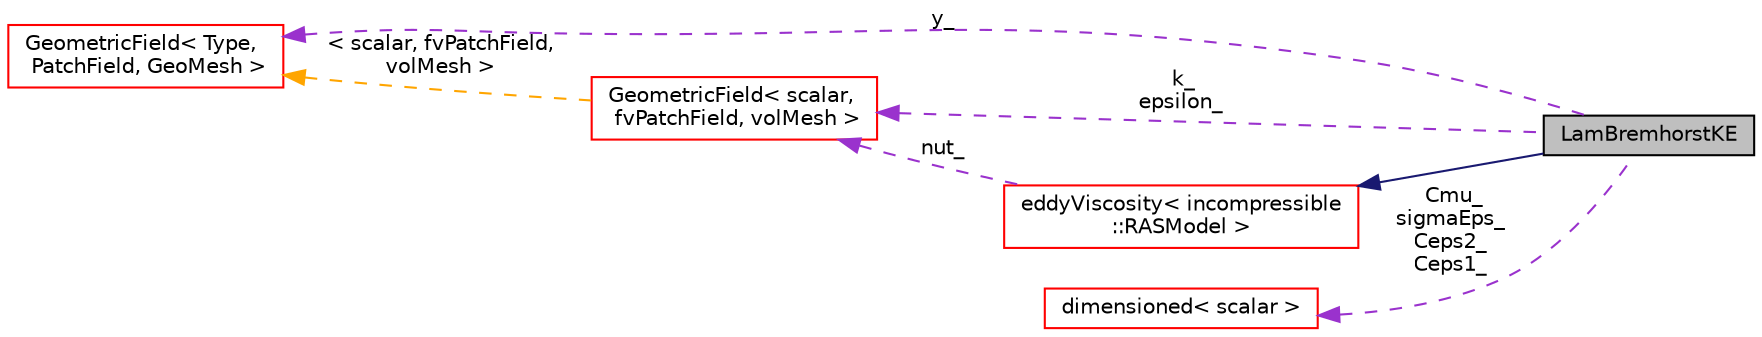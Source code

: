 digraph "LamBremhorstKE"
{
  bgcolor="transparent";
  edge [fontname="Helvetica",fontsize="10",labelfontname="Helvetica",labelfontsize="10"];
  node [fontname="Helvetica",fontsize="10",shape=record];
  rankdir="LR";
  Node8 [label="LamBremhorstKE",height=0.2,width=0.4,color="black", fillcolor="grey75", style="filled", fontcolor="black"];
  Node9 -> Node8 [dir="back",color="midnightblue",fontsize="10",style="solid",fontname="Helvetica"];
  Node9 [label="eddyViscosity\< incompressible\l::RASModel \>",height=0.2,width=0.4,color="red",URL="$a32189.html"];
  Node14 -> Node9 [dir="back",color="darkorchid3",fontsize="10",style="dashed",label=" nut_" ,fontname="Helvetica"];
  Node14 [label="GeometricField\< scalar,\l fvPatchField, volMesh \>",height=0.2,width=0.4,color="red",URL="$a23249.html"];
  Node30 -> Node14 [dir="back",color="orange",fontsize="10",style="dashed",label=" \< scalar, fvPatchField,\l volMesh \>" ,fontname="Helvetica"];
  Node30 [label="GeometricField\< Type,\l PatchField, GeoMesh \>",height=0.2,width=0.4,color="red",URL="$a23249.html",tooltip="Generic GeometricField class. "];
  Node14 -> Node8 [dir="back",color="darkorchid3",fontsize="10",style="dashed",label=" k_\nepsilon_" ,fontname="Helvetica"];
  Node34 -> Node8 [dir="back",color="darkorchid3",fontsize="10",style="dashed",label=" Cmu_\nsigmaEps_\nCeps2_\nCeps1_" ,fontname="Helvetica"];
  Node34 [label="dimensioned\< scalar \>",height=0.2,width=0.4,color="red",URL="$a27473.html"];
  Node30 -> Node8 [dir="back",color="darkorchid3",fontsize="10",style="dashed",label=" y_" ,fontname="Helvetica"];
}
